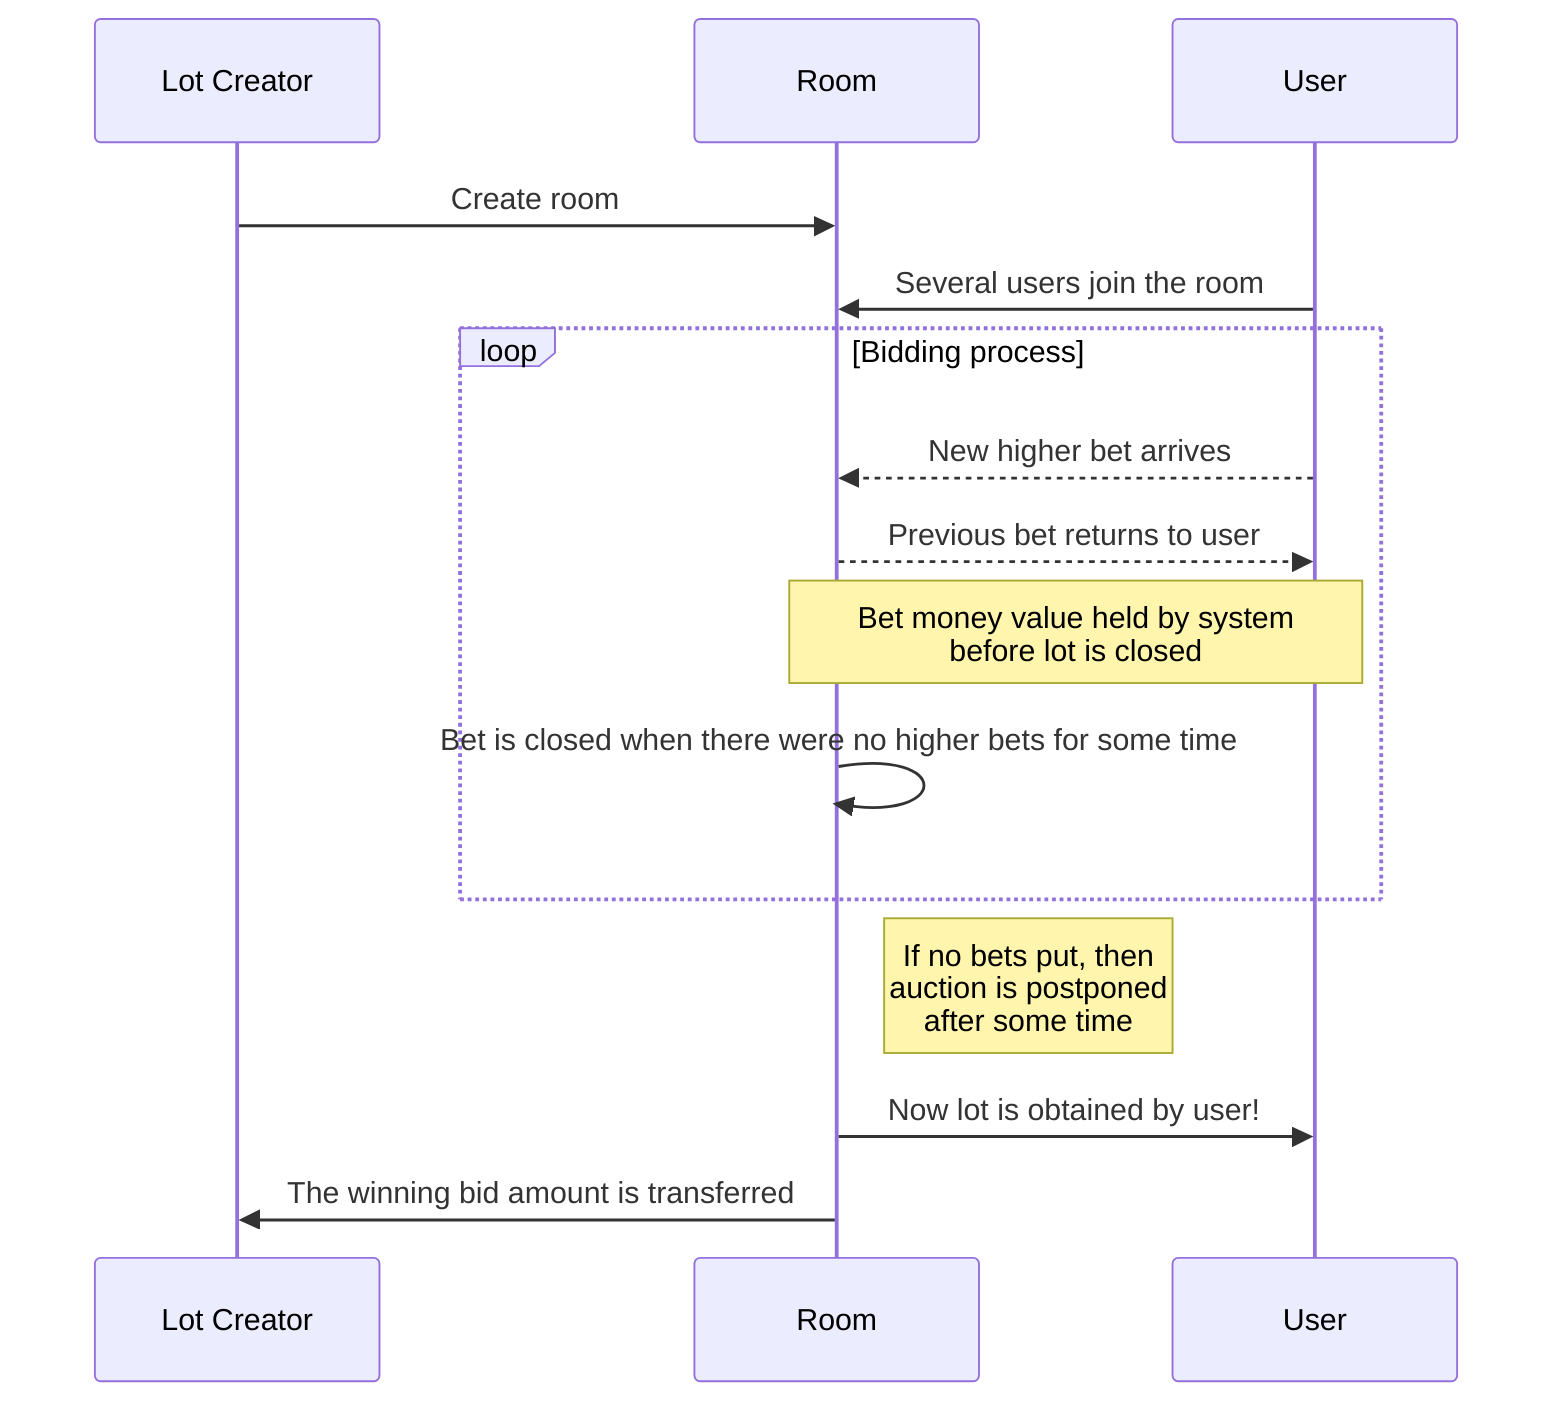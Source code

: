 sequenceDiagram
    Lot Creator ->> Room: Create room
    User ->> Room: Several users join the room
    loop Bidding process
        User -->> Room: New higher bet arrives
        Room -->> User: Previous bet returns to user
    Note over User,Room: Bet money value held by system<br/>before lot is closed
        Room ->> Room: Bet is closed when there were no higher bets for some time
    end
    Note right of Room: If no bets put, then<br/>auction is postponed<br/>after some time
    Room ->> User: Now lot is obtained by user!
    Room ->> Lot Creator: The winning bid amount is transferred